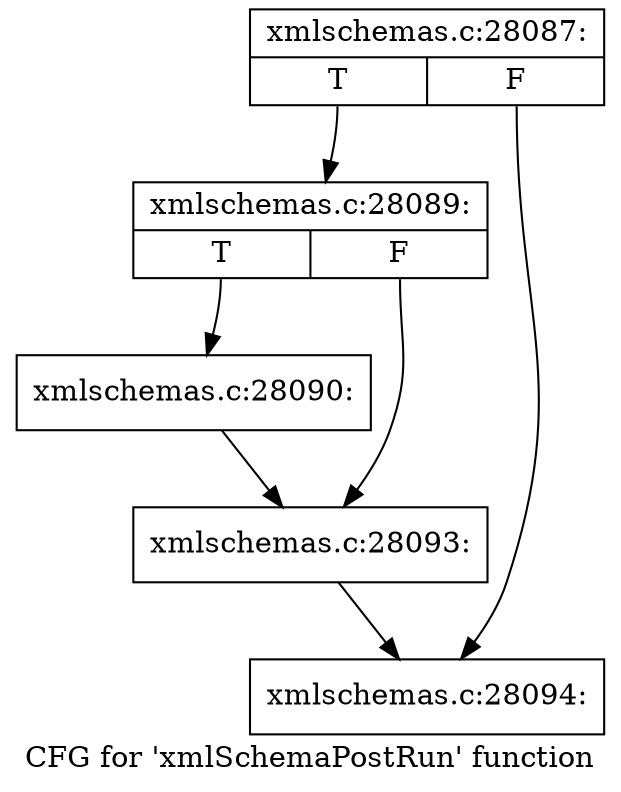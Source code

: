 digraph "CFG for 'xmlSchemaPostRun' function" {
	label="CFG for 'xmlSchemaPostRun' function";

	Node0x5ac20e0 [shape=record,label="{xmlschemas.c:28087:|{<s0>T|<s1>F}}"];
	Node0x5ac20e0:s0 -> Node0x5ac2a20;
	Node0x5ac20e0:s1 -> Node0x5abefe0;
	Node0x5ac2a20 [shape=record,label="{xmlschemas.c:28089:|{<s0>T|<s1>F}}"];
	Node0x5ac2a20:s0 -> Node0x5abf410;
	Node0x5ac2a20:s1 -> Node0x5abf460;
	Node0x5abf410 [shape=record,label="{xmlschemas.c:28090:}"];
	Node0x5abf410 -> Node0x5abf460;
	Node0x5abf460 [shape=record,label="{xmlschemas.c:28093:}"];
	Node0x5abf460 -> Node0x5abefe0;
	Node0x5abefe0 [shape=record,label="{xmlschemas.c:28094:}"];
}
